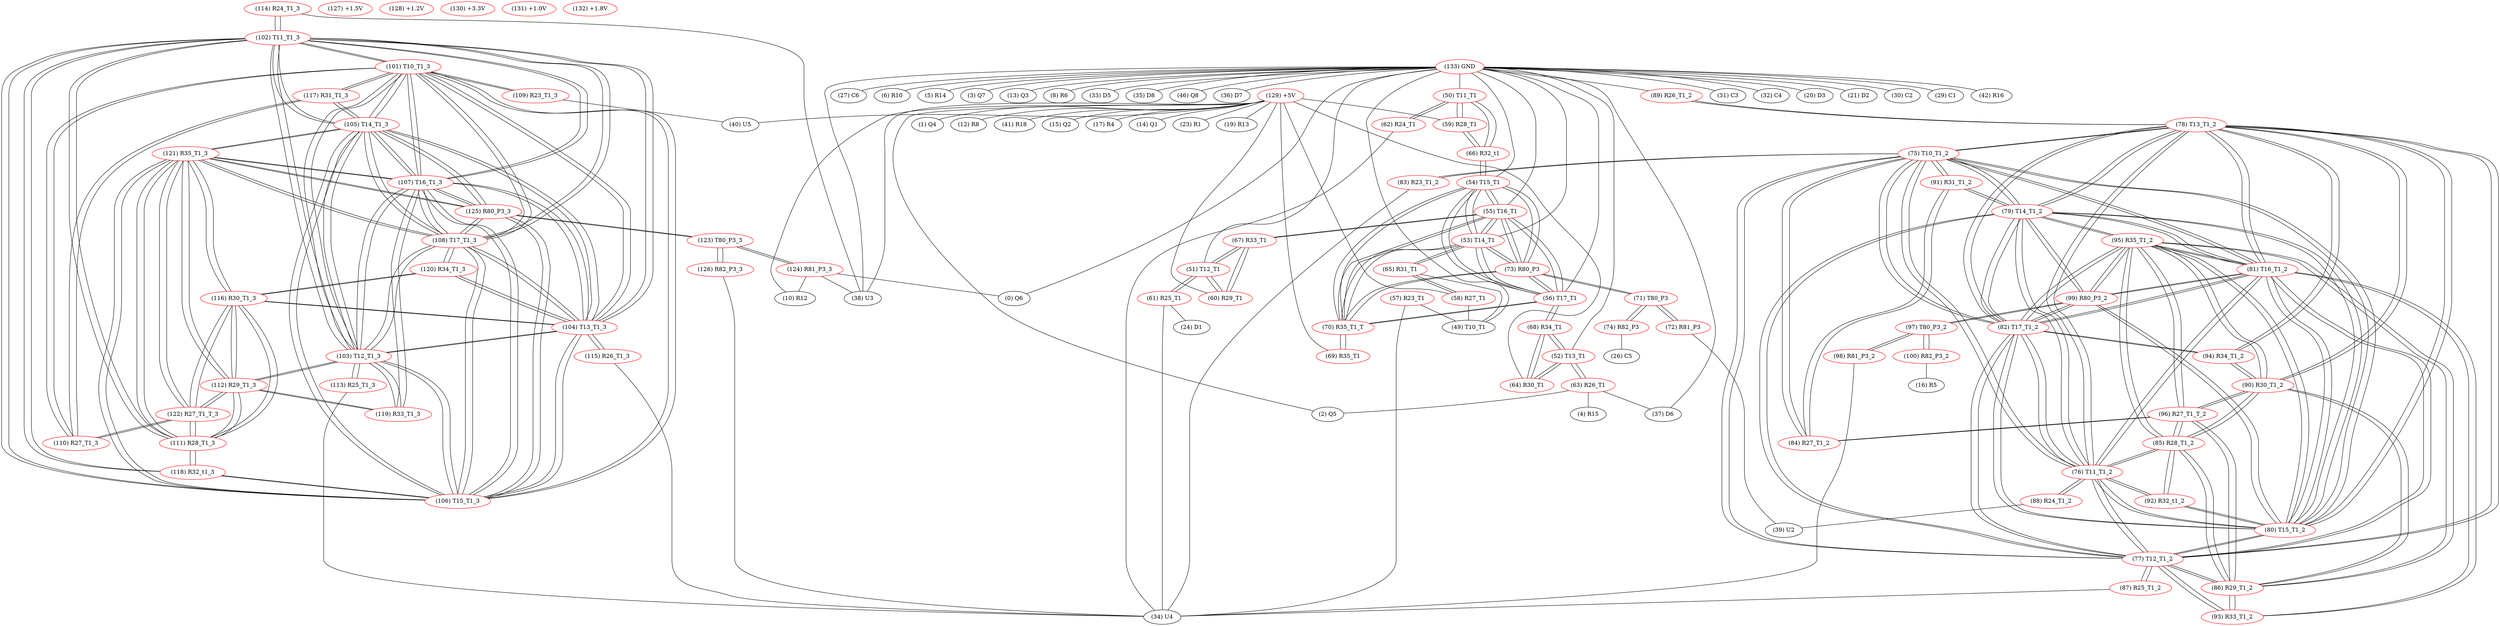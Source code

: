 graph {
	50 [label="(50) T11_T1" color=red]
	62 [label="(62) R24_T1"]
	59 [label="(59) R28_T1"]
	66 [label="(66) R32_t1"]
	51 [label="(51) T12_T1" color=red]
	67 [label="(67) R33_T1"]
	60 [label="(60) R29_T1"]
	61 [label="(61) R25_T1"]
	52 [label="(52) T13_T1" color=red]
	64 [label="(64) R30_T1"]
	68 [label="(68) R34_T1"]
	63 [label="(63) R26_T1"]
	53 [label="(53) T14_T1" color=red]
	65 [label="(65) R31_T1"]
	73 [label="(73) R80_P3"]
	56 [label="(56) T17_T1"]
	70 [label="(70) R35_T1_T"]
	55 [label="(55) T16_T1"]
	54 [label="(54) T15_T1"]
	54 [label="(54) T15_T1" color=red]
	66 [label="(66) R32_t1"]
	73 [label="(73) R80_P3"]
	56 [label="(56) T17_T1"]
	70 [label="(70) R35_T1_T"]
	55 [label="(55) T16_T1"]
	53 [label="(53) T14_T1"]
	55 [label="(55) T16_T1" color=red]
	67 [label="(67) R33_T1"]
	73 [label="(73) R80_P3"]
	56 [label="(56) T17_T1"]
	70 [label="(70) R35_T1_T"]
	54 [label="(54) T15_T1"]
	53 [label="(53) T14_T1"]
	56 [label="(56) T17_T1" color=red]
	68 [label="(68) R34_T1"]
	73 [label="(73) R80_P3"]
	70 [label="(70) R35_T1_T"]
	55 [label="(55) T16_T1"]
	54 [label="(54) T15_T1"]
	53 [label="(53) T14_T1"]
	57 [label="(57) R23_T1" color=red]
	34 [label="(34) U4"]
	49 [label="(49) T10_T1"]
	58 [label="(58) R27_T1" color=red]
	49 [label="(49) T10_T1"]
	65 [label="(65) R31_T1"]
	59 [label="(59) R28_T1" color=red]
	50 [label="(50) T11_T1"]
	66 [label="(66) R32_t1"]
	60 [label="(60) R29_T1" color=red]
	67 [label="(67) R33_T1"]
	51 [label="(51) T12_T1"]
	61 [label="(61) R25_T1" color=red]
	24 [label="(24) D1"]
	34 [label="(34) U4"]
	51 [label="(51) T12_T1"]
	62 [label="(62) R24_T1" color=red]
	34 [label="(34) U4"]
	50 [label="(50) T11_T1"]
	63 [label="(63) R26_T1" color=red]
	4 [label="(4) R15"]
	2 [label="(2) Q5"]
	37 [label="(37) D6"]
	52 [label="(52) T13_T1"]
	64 [label="(64) R30_T1" color=red]
	68 [label="(68) R34_T1"]
	52 [label="(52) T13_T1"]
	65 [label="(65) R31_T1" color=red]
	49 [label="(49) T10_T1"]
	58 [label="(58) R27_T1"]
	53 [label="(53) T14_T1"]
	66 [label="(66) R32_t1" color=red]
	54 [label="(54) T15_T1"]
	50 [label="(50) T11_T1"]
	59 [label="(59) R28_T1"]
	67 [label="(67) R33_T1" color=red]
	55 [label="(55) T16_T1"]
	60 [label="(60) R29_T1"]
	51 [label="(51) T12_T1"]
	68 [label="(68) R34_T1" color=red]
	56 [label="(56) T17_T1"]
	64 [label="(64) R30_T1"]
	52 [label="(52) T13_T1"]
	69 [label="(69) R35_T1" color=red]
	70 [label="(70) R35_T1_T"]
	70 [label="(70) R35_T1_T" color=red]
	69 [label="(69) R35_T1"]
	73 [label="(73) R80_P3"]
	56 [label="(56) T17_T1"]
	55 [label="(55) T16_T1"]
	54 [label="(54) T15_T1"]
	53 [label="(53) T14_T1"]
	71 [label="(71) T80_P3" color=red]
	72 [label="(72) R81_P3"]
	74 [label="(74) R82_P3"]
	73 [label="(73) R80_P3"]
	72 [label="(72) R81_P3" color=red]
	39 [label="(39) U2"]
	71 [label="(71) T80_P3"]
	73 [label="(73) R80_P3" color=red]
	56 [label="(56) T17_T1"]
	70 [label="(70) R35_T1_T"]
	55 [label="(55) T16_T1"]
	54 [label="(54) T15_T1"]
	53 [label="(53) T14_T1"]
	71 [label="(71) T80_P3"]
	74 [label="(74) R82_P3" color=red]
	26 [label="(26) C5"]
	71 [label="(71) T80_P3"]
	75 [label="(75) T10_T1_2" color=red]
	83 [label="(83) R23_T1_2"]
	91 [label="(91) R31_T1_2"]
	84 [label="(84) R27_T1_2"]
	81 [label="(81) T16_T1_2"]
	82 [label="(82) T17_T1_2"]
	80 [label="(80) T15_T1_2"]
	77 [label="(77) T12_T1_2"]
	79 [label="(79) T14_T1_2"]
	78 [label="(78) T13_T1_2"]
	76 [label="(76) T11_T1_2"]
	76 [label="(76) T11_T1_2" color=red]
	88 [label="(88) R24_T1_2"]
	85 [label="(85) R28_T1_2"]
	92 [label="(92) R32_t1_2"]
	75 [label="(75) T10_T1_2"]
	81 [label="(81) T16_T1_2"]
	82 [label="(82) T17_T1_2"]
	80 [label="(80) T15_T1_2"]
	77 [label="(77) T12_T1_2"]
	79 [label="(79) T14_T1_2"]
	78 [label="(78) T13_T1_2"]
	77 [label="(77) T12_T1_2" color=red]
	93 [label="(93) R33_T1_2"]
	86 [label="(86) R29_T1_2"]
	87 [label="(87) R25_T1_2"]
	75 [label="(75) T10_T1_2"]
	81 [label="(81) T16_T1_2"]
	82 [label="(82) T17_T1_2"]
	80 [label="(80) T15_T1_2"]
	79 [label="(79) T14_T1_2"]
	78 [label="(78) T13_T1_2"]
	76 [label="(76) T11_T1_2"]
	78 [label="(78) T13_T1_2" color=red]
	90 [label="(90) R30_T1_2"]
	94 [label="(94) R34_T1_2"]
	89 [label="(89) R26_T1_2"]
	75 [label="(75) T10_T1_2"]
	81 [label="(81) T16_T1_2"]
	82 [label="(82) T17_T1_2"]
	80 [label="(80) T15_T1_2"]
	77 [label="(77) T12_T1_2"]
	79 [label="(79) T14_T1_2"]
	76 [label="(76) T11_T1_2"]
	79 [label="(79) T14_T1_2" color=red]
	75 [label="(75) T10_T1_2"]
	81 [label="(81) T16_T1_2"]
	82 [label="(82) T17_T1_2"]
	80 [label="(80) T15_T1_2"]
	77 [label="(77) T12_T1_2"]
	78 [label="(78) T13_T1_2"]
	76 [label="(76) T11_T1_2"]
	91 [label="(91) R31_T1_2"]
	99 [label="(99) R80_P3_2"]
	95 [label="(95) R35_T1_2"]
	80 [label="(80) T15_T1_2" color=red]
	92 [label="(92) R32_t1_2"]
	75 [label="(75) T10_T1_2"]
	81 [label="(81) T16_T1_2"]
	82 [label="(82) T17_T1_2"]
	77 [label="(77) T12_T1_2"]
	79 [label="(79) T14_T1_2"]
	78 [label="(78) T13_T1_2"]
	76 [label="(76) T11_T1_2"]
	99 [label="(99) R80_P3_2"]
	95 [label="(95) R35_T1_2"]
	81 [label="(81) T16_T1_2" color=red]
	93 [label="(93) R33_T1_2"]
	75 [label="(75) T10_T1_2"]
	82 [label="(82) T17_T1_2"]
	80 [label="(80) T15_T1_2"]
	77 [label="(77) T12_T1_2"]
	79 [label="(79) T14_T1_2"]
	78 [label="(78) T13_T1_2"]
	76 [label="(76) T11_T1_2"]
	99 [label="(99) R80_P3_2"]
	95 [label="(95) R35_T1_2"]
	82 [label="(82) T17_T1_2" color=red]
	94 [label="(94) R34_T1_2"]
	75 [label="(75) T10_T1_2"]
	81 [label="(81) T16_T1_2"]
	80 [label="(80) T15_T1_2"]
	77 [label="(77) T12_T1_2"]
	79 [label="(79) T14_T1_2"]
	78 [label="(78) T13_T1_2"]
	76 [label="(76) T11_T1_2"]
	99 [label="(99) R80_P3_2"]
	95 [label="(95) R35_T1_2"]
	83 [label="(83) R23_T1_2" color=red]
	34 [label="(34) U4"]
	75 [label="(75) T10_T1_2"]
	84 [label="(84) R27_T1_2" color=red]
	75 [label="(75) T10_T1_2"]
	91 [label="(91) R31_T1_2"]
	96 [label="(96) R27_T1_T_2"]
	85 [label="(85) R28_T1_2" color=red]
	90 [label="(90) R30_T1_2"]
	95 [label="(95) R35_T1_2"]
	86 [label="(86) R29_T1_2"]
	96 [label="(96) R27_T1_T_2"]
	76 [label="(76) T11_T1_2"]
	92 [label="(92) R32_t1_2"]
	86 [label="(86) R29_T1_2" color=red]
	90 [label="(90) R30_T1_2"]
	95 [label="(95) R35_T1_2"]
	85 [label="(85) R28_T1_2"]
	96 [label="(96) R27_T1_T_2"]
	93 [label="(93) R33_T1_2"]
	77 [label="(77) T12_T1_2"]
	87 [label="(87) R25_T1_2" color=red]
	34 [label="(34) U4"]
	77 [label="(77) T12_T1_2"]
	88 [label="(88) R24_T1_2" color=red]
	39 [label="(39) U2"]
	76 [label="(76) T11_T1_2"]
	89 [label="(89) R26_T1_2" color=red]
	78 [label="(78) T13_T1_2"]
	90 [label="(90) R30_T1_2" color=red]
	95 [label="(95) R35_T1_2"]
	86 [label="(86) R29_T1_2"]
	85 [label="(85) R28_T1_2"]
	96 [label="(96) R27_T1_T_2"]
	94 [label="(94) R34_T1_2"]
	78 [label="(78) T13_T1_2"]
	91 [label="(91) R31_T1_2" color=red]
	75 [label="(75) T10_T1_2"]
	84 [label="(84) R27_T1_2"]
	79 [label="(79) T14_T1_2"]
	92 [label="(92) R32_t1_2" color=red]
	80 [label="(80) T15_T1_2"]
	76 [label="(76) T11_T1_2"]
	85 [label="(85) R28_T1_2"]
	93 [label="(93) R33_T1_2" color=red]
	81 [label="(81) T16_T1_2"]
	86 [label="(86) R29_T1_2"]
	77 [label="(77) T12_T1_2"]
	94 [label="(94) R34_T1_2" color=red]
	82 [label="(82) T17_T1_2"]
	90 [label="(90) R30_T1_2"]
	78 [label="(78) T13_T1_2"]
	95 [label="(95) R35_T1_2" color=red]
	90 [label="(90) R30_T1_2"]
	86 [label="(86) R29_T1_2"]
	85 [label="(85) R28_T1_2"]
	96 [label="(96) R27_T1_T_2"]
	99 [label="(99) R80_P3_2"]
	82 [label="(82) T17_T1_2"]
	81 [label="(81) T16_T1_2"]
	80 [label="(80) T15_T1_2"]
	79 [label="(79) T14_T1_2"]
	96 [label="(96) R27_T1_T_2" color=red]
	90 [label="(90) R30_T1_2"]
	95 [label="(95) R35_T1_2"]
	86 [label="(86) R29_T1_2"]
	85 [label="(85) R28_T1_2"]
	84 [label="(84) R27_T1_2"]
	97 [label="(97) T80_P3_2" color=red]
	98 [label="(98) R81_P3_2"]
	100 [label="(100) R82_P3_2"]
	99 [label="(99) R80_P3_2"]
	98 [label="(98) R81_P3_2" color=red]
	34 [label="(34) U4"]
	97 [label="(97) T80_P3_2"]
	99 [label="(99) R80_P3_2" color=red]
	82 [label="(82) T17_T1_2"]
	95 [label="(95) R35_T1_2"]
	81 [label="(81) T16_T1_2"]
	80 [label="(80) T15_T1_2"]
	79 [label="(79) T14_T1_2"]
	97 [label="(97) T80_P3_2"]
	100 [label="(100) R82_P3_2" color=red]
	16 [label="(16) R5"]
	97 [label="(97) T80_P3_2"]
	101 [label="(101) T10_T1_3" color=red]
	109 [label="(109) R23_T1_3"]
	117 [label="(117) R31_T1_3"]
	110 [label="(110) R27_T1_3"]
	107 [label="(107) T16_T1_3"]
	108 [label="(108) T17_T1_3"]
	106 [label="(106) T15_T1_3"]
	103 [label="(103) T12_T1_3"]
	105 [label="(105) T14_T1_3"]
	104 [label="(104) T13_T1_3"]
	102 [label="(102) T11_T1_3"]
	102 [label="(102) T11_T1_3" color=red]
	114 [label="(114) R24_T1_3"]
	111 [label="(111) R28_T1_3"]
	118 [label="(118) R32_t1_3"]
	101 [label="(101) T10_T1_3"]
	107 [label="(107) T16_T1_3"]
	108 [label="(108) T17_T1_3"]
	106 [label="(106) T15_T1_3"]
	103 [label="(103) T12_T1_3"]
	105 [label="(105) T14_T1_3"]
	104 [label="(104) T13_T1_3"]
	103 [label="(103) T12_T1_3" color=red]
	119 [label="(119) R33_T1_3"]
	112 [label="(112) R29_T1_3"]
	113 [label="(113) R25_T1_3"]
	101 [label="(101) T10_T1_3"]
	107 [label="(107) T16_T1_3"]
	108 [label="(108) T17_T1_3"]
	106 [label="(106) T15_T1_3"]
	105 [label="(105) T14_T1_3"]
	104 [label="(104) T13_T1_3"]
	102 [label="(102) T11_T1_3"]
	104 [label="(104) T13_T1_3" color=red]
	116 [label="(116) R30_T1_3"]
	120 [label="(120) R34_T1_3"]
	115 [label="(115) R26_T1_3"]
	101 [label="(101) T10_T1_3"]
	107 [label="(107) T16_T1_3"]
	108 [label="(108) T17_T1_3"]
	106 [label="(106) T15_T1_3"]
	103 [label="(103) T12_T1_3"]
	105 [label="(105) T14_T1_3"]
	102 [label="(102) T11_T1_3"]
	105 [label="(105) T14_T1_3" color=red]
	101 [label="(101) T10_T1_3"]
	107 [label="(107) T16_T1_3"]
	108 [label="(108) T17_T1_3"]
	106 [label="(106) T15_T1_3"]
	103 [label="(103) T12_T1_3"]
	104 [label="(104) T13_T1_3"]
	102 [label="(102) T11_T1_3"]
	117 [label="(117) R31_T1_3"]
	125 [label="(125) R80_P3_3"]
	121 [label="(121) R35_T1_3"]
	106 [label="(106) T15_T1_3" color=red]
	118 [label="(118) R32_t1_3"]
	101 [label="(101) T10_T1_3"]
	107 [label="(107) T16_T1_3"]
	108 [label="(108) T17_T1_3"]
	103 [label="(103) T12_T1_3"]
	105 [label="(105) T14_T1_3"]
	104 [label="(104) T13_T1_3"]
	102 [label="(102) T11_T1_3"]
	125 [label="(125) R80_P3_3"]
	121 [label="(121) R35_T1_3"]
	107 [label="(107) T16_T1_3" color=red]
	119 [label="(119) R33_T1_3"]
	101 [label="(101) T10_T1_3"]
	108 [label="(108) T17_T1_3"]
	106 [label="(106) T15_T1_3"]
	103 [label="(103) T12_T1_3"]
	105 [label="(105) T14_T1_3"]
	104 [label="(104) T13_T1_3"]
	102 [label="(102) T11_T1_3"]
	125 [label="(125) R80_P3_3"]
	121 [label="(121) R35_T1_3"]
	108 [label="(108) T17_T1_3" color=red]
	120 [label="(120) R34_T1_3"]
	101 [label="(101) T10_T1_3"]
	107 [label="(107) T16_T1_3"]
	106 [label="(106) T15_T1_3"]
	103 [label="(103) T12_T1_3"]
	105 [label="(105) T14_T1_3"]
	104 [label="(104) T13_T1_3"]
	102 [label="(102) T11_T1_3"]
	125 [label="(125) R80_P3_3"]
	121 [label="(121) R35_T1_3"]
	109 [label="(109) R23_T1_3" color=red]
	40 [label="(40) U5"]
	101 [label="(101) T10_T1_3"]
	110 [label="(110) R27_T1_3" color=red]
	101 [label="(101) T10_T1_3"]
	117 [label="(117) R31_T1_3"]
	122 [label="(122) R27_T1_T_3"]
	111 [label="(111) R28_T1_3" color=red]
	116 [label="(116) R30_T1_3"]
	121 [label="(121) R35_T1_3"]
	112 [label="(112) R29_T1_3"]
	122 [label="(122) R27_T1_T_3"]
	102 [label="(102) T11_T1_3"]
	118 [label="(118) R32_t1_3"]
	112 [label="(112) R29_T1_3" color=red]
	116 [label="(116) R30_T1_3"]
	121 [label="(121) R35_T1_3"]
	111 [label="(111) R28_T1_3"]
	122 [label="(122) R27_T1_T_3"]
	119 [label="(119) R33_T1_3"]
	103 [label="(103) T12_T1_3"]
	113 [label="(113) R25_T1_3" color=red]
	34 [label="(34) U4"]
	103 [label="(103) T12_T1_3"]
	114 [label="(114) R24_T1_3" color=red]
	38 [label="(38) U3"]
	102 [label="(102) T11_T1_3"]
	115 [label="(115) R26_T1_3" color=red]
	34 [label="(34) U4"]
	104 [label="(104) T13_T1_3"]
	116 [label="(116) R30_T1_3" color=red]
	121 [label="(121) R35_T1_3"]
	112 [label="(112) R29_T1_3"]
	111 [label="(111) R28_T1_3"]
	122 [label="(122) R27_T1_T_3"]
	120 [label="(120) R34_T1_3"]
	104 [label="(104) T13_T1_3"]
	117 [label="(117) R31_T1_3" color=red]
	101 [label="(101) T10_T1_3"]
	110 [label="(110) R27_T1_3"]
	105 [label="(105) T14_T1_3"]
	118 [label="(118) R32_t1_3" color=red]
	106 [label="(106) T15_T1_3"]
	102 [label="(102) T11_T1_3"]
	111 [label="(111) R28_T1_3"]
	119 [label="(119) R33_T1_3" color=red]
	107 [label="(107) T16_T1_3"]
	112 [label="(112) R29_T1_3"]
	103 [label="(103) T12_T1_3"]
	120 [label="(120) R34_T1_3" color=red]
	108 [label="(108) T17_T1_3"]
	116 [label="(116) R30_T1_3"]
	104 [label="(104) T13_T1_3"]
	121 [label="(121) R35_T1_3" color=red]
	116 [label="(116) R30_T1_3"]
	112 [label="(112) R29_T1_3"]
	111 [label="(111) R28_T1_3"]
	122 [label="(122) R27_T1_T_3"]
	125 [label="(125) R80_P3_3"]
	108 [label="(108) T17_T1_3"]
	107 [label="(107) T16_T1_3"]
	106 [label="(106) T15_T1_3"]
	105 [label="(105) T14_T1_3"]
	122 [label="(122) R27_T1_T_3" color=red]
	116 [label="(116) R30_T1_3"]
	121 [label="(121) R35_T1_3"]
	112 [label="(112) R29_T1_3"]
	111 [label="(111) R28_T1_3"]
	110 [label="(110) R27_T1_3"]
	123 [label="(123) T80_P3_3" color=red]
	124 [label="(124) R81_P3_3"]
	126 [label="(126) R82_P3_3"]
	125 [label="(125) R80_P3_3"]
	124 [label="(124) R81_P3_3" color=red]
	0 [label="(0) Q6"]
	10 [label="(10) R12"]
	38 [label="(38) U3"]
	123 [label="(123) T80_P3_3"]
	125 [label="(125) R80_P3_3" color=red]
	108 [label="(108) T17_T1_3"]
	121 [label="(121) R35_T1_3"]
	107 [label="(107) T16_T1_3"]
	106 [label="(106) T15_T1_3"]
	105 [label="(105) T14_T1_3"]
	123 [label="(123) T80_P3_3"]
	126 [label="(126) R82_P3_3" color=red]
	34 [label="(34) U4"]
	123 [label="(123) T80_P3_3"]
	127 [label="(127) +1.5V" color=red]
	128 [label="(128) +1.2V" color=red]
	129 [label="(129) +5V" color=red]
	2 [label="(2) Q5"]
	1 [label="(1) Q4"]
	12 [label="(12) R8"]
	41 [label="(41) R18"]
	40 [label="(40) U5"]
	38 [label="(38) U3"]
	15 [label="(15) Q2"]
	17 [label="(17) R4"]
	14 [label="(14) Q1"]
	23 [label="(23) R1"]
	19 [label="(19) R13"]
	10 [label="(10) R12"]
	64 [label="(64) R30_T1"]
	69 [label="(69) R35_T1"]
	60 [label="(60) R29_T1"]
	59 [label="(59) R28_T1"]
	58 [label="(58) R27_T1"]
	130 [label="(130) +3.3V" color=red]
	131 [label="(131) +1.0V" color=red]
	132 [label="(132) +1.8V" color=red]
	133 [label="(133) GND" color=red]
	31 [label="(31) C3"]
	32 [label="(32) C4"]
	20 [label="(20) D3"]
	0 [label="(0) Q6"]
	21 [label="(21) D2"]
	30 [label="(30) C2"]
	38 [label="(38) U3"]
	29 [label="(29) C1"]
	42 [label="(42) R16"]
	27 [label="(27) C6"]
	6 [label="(6) R10"]
	5 [label="(5) R14"]
	3 [label="(3) Q7"]
	13 [label="(13) Q3"]
	8 [label="(8) R6"]
	33 [label="(33) D5"]
	35 [label="(35) D8"]
	46 [label="(46) Q8"]
	36 [label="(36) D7"]
	37 [label="(37) D6"]
	89 [label="(89) R26_T1_2"]
	49 [label="(49) T10_T1"]
	55 [label="(55) T16_T1"]
	56 [label="(56) T17_T1"]
	54 [label="(54) T15_T1"]
	51 [label="(51) T12_T1"]
	53 [label="(53) T14_T1"]
	52 [label="(52) T13_T1"]
	50 [label="(50) T11_T1"]
	50 -- 62
	50 -- 59
	50 -- 66
	51 -- 67
	51 -- 60
	51 -- 61
	52 -- 64
	52 -- 68
	52 -- 63
	53 -- 65
	53 -- 73
	53 -- 56
	53 -- 70
	53 -- 55
	53 -- 54
	54 -- 66
	54 -- 73
	54 -- 56
	54 -- 70
	54 -- 55
	54 -- 53
	55 -- 67
	55 -- 73
	55 -- 56
	55 -- 70
	55 -- 54
	55 -- 53
	56 -- 68
	56 -- 73
	56 -- 70
	56 -- 55
	56 -- 54
	56 -- 53
	57 -- 34
	57 -- 49
	58 -- 49
	58 -- 65
	59 -- 50
	59 -- 66
	60 -- 67
	60 -- 51
	61 -- 24
	61 -- 34
	61 -- 51
	62 -- 34
	62 -- 50
	63 -- 4
	63 -- 2
	63 -- 37
	63 -- 52
	64 -- 68
	64 -- 52
	65 -- 49
	65 -- 58
	65 -- 53
	66 -- 54
	66 -- 50
	66 -- 59
	67 -- 55
	67 -- 60
	67 -- 51
	68 -- 56
	68 -- 64
	68 -- 52
	69 -- 70
	70 -- 69
	70 -- 73
	70 -- 56
	70 -- 55
	70 -- 54
	70 -- 53
	71 -- 72
	71 -- 74
	71 -- 73
	72 -- 39
	72 -- 71
	73 -- 56
	73 -- 70
	73 -- 55
	73 -- 54
	73 -- 53
	73 -- 71
	74 -- 26
	74 -- 71
	75 -- 83
	75 -- 91
	75 -- 84
	75 -- 81
	75 -- 82
	75 -- 80
	75 -- 77
	75 -- 79
	75 -- 78
	75 -- 76
	76 -- 88
	76 -- 85
	76 -- 92
	76 -- 75
	76 -- 81
	76 -- 82
	76 -- 80
	76 -- 77
	76 -- 79
	76 -- 78
	77 -- 93
	77 -- 86
	77 -- 87
	77 -- 75
	77 -- 81
	77 -- 82
	77 -- 80
	77 -- 79
	77 -- 78
	77 -- 76
	78 -- 90
	78 -- 94
	78 -- 89
	78 -- 75
	78 -- 81
	78 -- 82
	78 -- 80
	78 -- 77
	78 -- 79
	78 -- 76
	79 -- 75
	79 -- 81
	79 -- 82
	79 -- 80
	79 -- 77
	79 -- 78
	79 -- 76
	79 -- 91
	79 -- 99
	79 -- 95
	80 -- 92
	80 -- 75
	80 -- 81
	80 -- 82
	80 -- 77
	80 -- 79
	80 -- 78
	80 -- 76
	80 -- 99
	80 -- 95
	81 -- 93
	81 -- 75
	81 -- 82
	81 -- 80
	81 -- 77
	81 -- 79
	81 -- 78
	81 -- 76
	81 -- 99
	81 -- 95
	82 -- 94
	82 -- 75
	82 -- 81
	82 -- 80
	82 -- 77
	82 -- 79
	82 -- 78
	82 -- 76
	82 -- 99
	82 -- 95
	83 -- 34
	83 -- 75
	84 -- 75
	84 -- 91
	84 -- 96
	85 -- 90
	85 -- 95
	85 -- 86
	85 -- 96
	85 -- 76
	85 -- 92
	86 -- 90
	86 -- 95
	86 -- 85
	86 -- 96
	86 -- 93
	86 -- 77
	87 -- 34
	87 -- 77
	88 -- 39
	88 -- 76
	89 -- 78
	90 -- 95
	90 -- 86
	90 -- 85
	90 -- 96
	90 -- 94
	90 -- 78
	91 -- 75
	91 -- 84
	91 -- 79
	92 -- 80
	92 -- 76
	92 -- 85
	93 -- 81
	93 -- 86
	93 -- 77
	94 -- 82
	94 -- 90
	94 -- 78
	95 -- 90
	95 -- 86
	95 -- 85
	95 -- 96
	95 -- 99
	95 -- 82
	95 -- 81
	95 -- 80
	95 -- 79
	96 -- 90
	96 -- 95
	96 -- 86
	96 -- 85
	96 -- 84
	97 -- 98
	97 -- 100
	97 -- 99
	98 -- 34
	98 -- 97
	99 -- 82
	99 -- 95
	99 -- 81
	99 -- 80
	99 -- 79
	99 -- 97
	100 -- 16
	100 -- 97
	101 -- 109
	101 -- 117
	101 -- 110
	101 -- 107
	101 -- 108
	101 -- 106
	101 -- 103
	101 -- 105
	101 -- 104
	101 -- 102
	102 -- 114
	102 -- 111
	102 -- 118
	102 -- 101
	102 -- 107
	102 -- 108
	102 -- 106
	102 -- 103
	102 -- 105
	102 -- 104
	103 -- 119
	103 -- 112
	103 -- 113
	103 -- 101
	103 -- 107
	103 -- 108
	103 -- 106
	103 -- 105
	103 -- 104
	103 -- 102
	104 -- 116
	104 -- 120
	104 -- 115
	104 -- 101
	104 -- 107
	104 -- 108
	104 -- 106
	104 -- 103
	104 -- 105
	104 -- 102
	105 -- 101
	105 -- 107
	105 -- 108
	105 -- 106
	105 -- 103
	105 -- 104
	105 -- 102
	105 -- 117
	105 -- 125
	105 -- 121
	106 -- 118
	106 -- 101
	106 -- 107
	106 -- 108
	106 -- 103
	106 -- 105
	106 -- 104
	106 -- 102
	106 -- 125
	106 -- 121
	107 -- 119
	107 -- 101
	107 -- 108
	107 -- 106
	107 -- 103
	107 -- 105
	107 -- 104
	107 -- 102
	107 -- 125
	107 -- 121
	108 -- 120
	108 -- 101
	108 -- 107
	108 -- 106
	108 -- 103
	108 -- 105
	108 -- 104
	108 -- 102
	108 -- 125
	108 -- 121
	109 -- 40
	109 -- 101
	110 -- 101
	110 -- 117
	110 -- 122
	111 -- 116
	111 -- 121
	111 -- 112
	111 -- 122
	111 -- 102
	111 -- 118
	112 -- 116
	112 -- 121
	112 -- 111
	112 -- 122
	112 -- 119
	112 -- 103
	113 -- 34
	113 -- 103
	114 -- 38
	114 -- 102
	115 -- 34
	115 -- 104
	116 -- 121
	116 -- 112
	116 -- 111
	116 -- 122
	116 -- 120
	116 -- 104
	117 -- 101
	117 -- 110
	117 -- 105
	118 -- 106
	118 -- 102
	118 -- 111
	119 -- 107
	119 -- 112
	119 -- 103
	120 -- 108
	120 -- 116
	120 -- 104
	121 -- 116
	121 -- 112
	121 -- 111
	121 -- 122
	121 -- 125
	121 -- 108
	121 -- 107
	121 -- 106
	121 -- 105
	122 -- 116
	122 -- 121
	122 -- 112
	122 -- 111
	122 -- 110
	123 -- 124
	123 -- 126
	123 -- 125
	124 -- 0
	124 -- 10
	124 -- 38
	124 -- 123
	125 -- 108
	125 -- 121
	125 -- 107
	125 -- 106
	125 -- 105
	125 -- 123
	126 -- 34
	126 -- 123
	129 -- 2
	129 -- 1
	129 -- 12
	129 -- 41
	129 -- 40
	129 -- 38
	129 -- 15
	129 -- 17
	129 -- 14
	129 -- 23
	129 -- 19
	129 -- 10
	129 -- 64
	129 -- 69
	129 -- 60
	129 -- 59
	129 -- 58
	133 -- 31
	133 -- 32
	133 -- 20
	133 -- 0
	133 -- 21
	133 -- 30
	133 -- 38
	133 -- 29
	133 -- 42
	133 -- 27
	133 -- 6
	133 -- 5
	133 -- 3
	133 -- 13
	133 -- 8
	133 -- 33
	133 -- 35
	133 -- 46
	133 -- 36
	133 -- 37
	133 -- 89
	133 -- 49
	133 -- 55
	133 -- 56
	133 -- 54
	133 -- 51
	133 -- 53
	133 -- 52
	133 -- 50
}